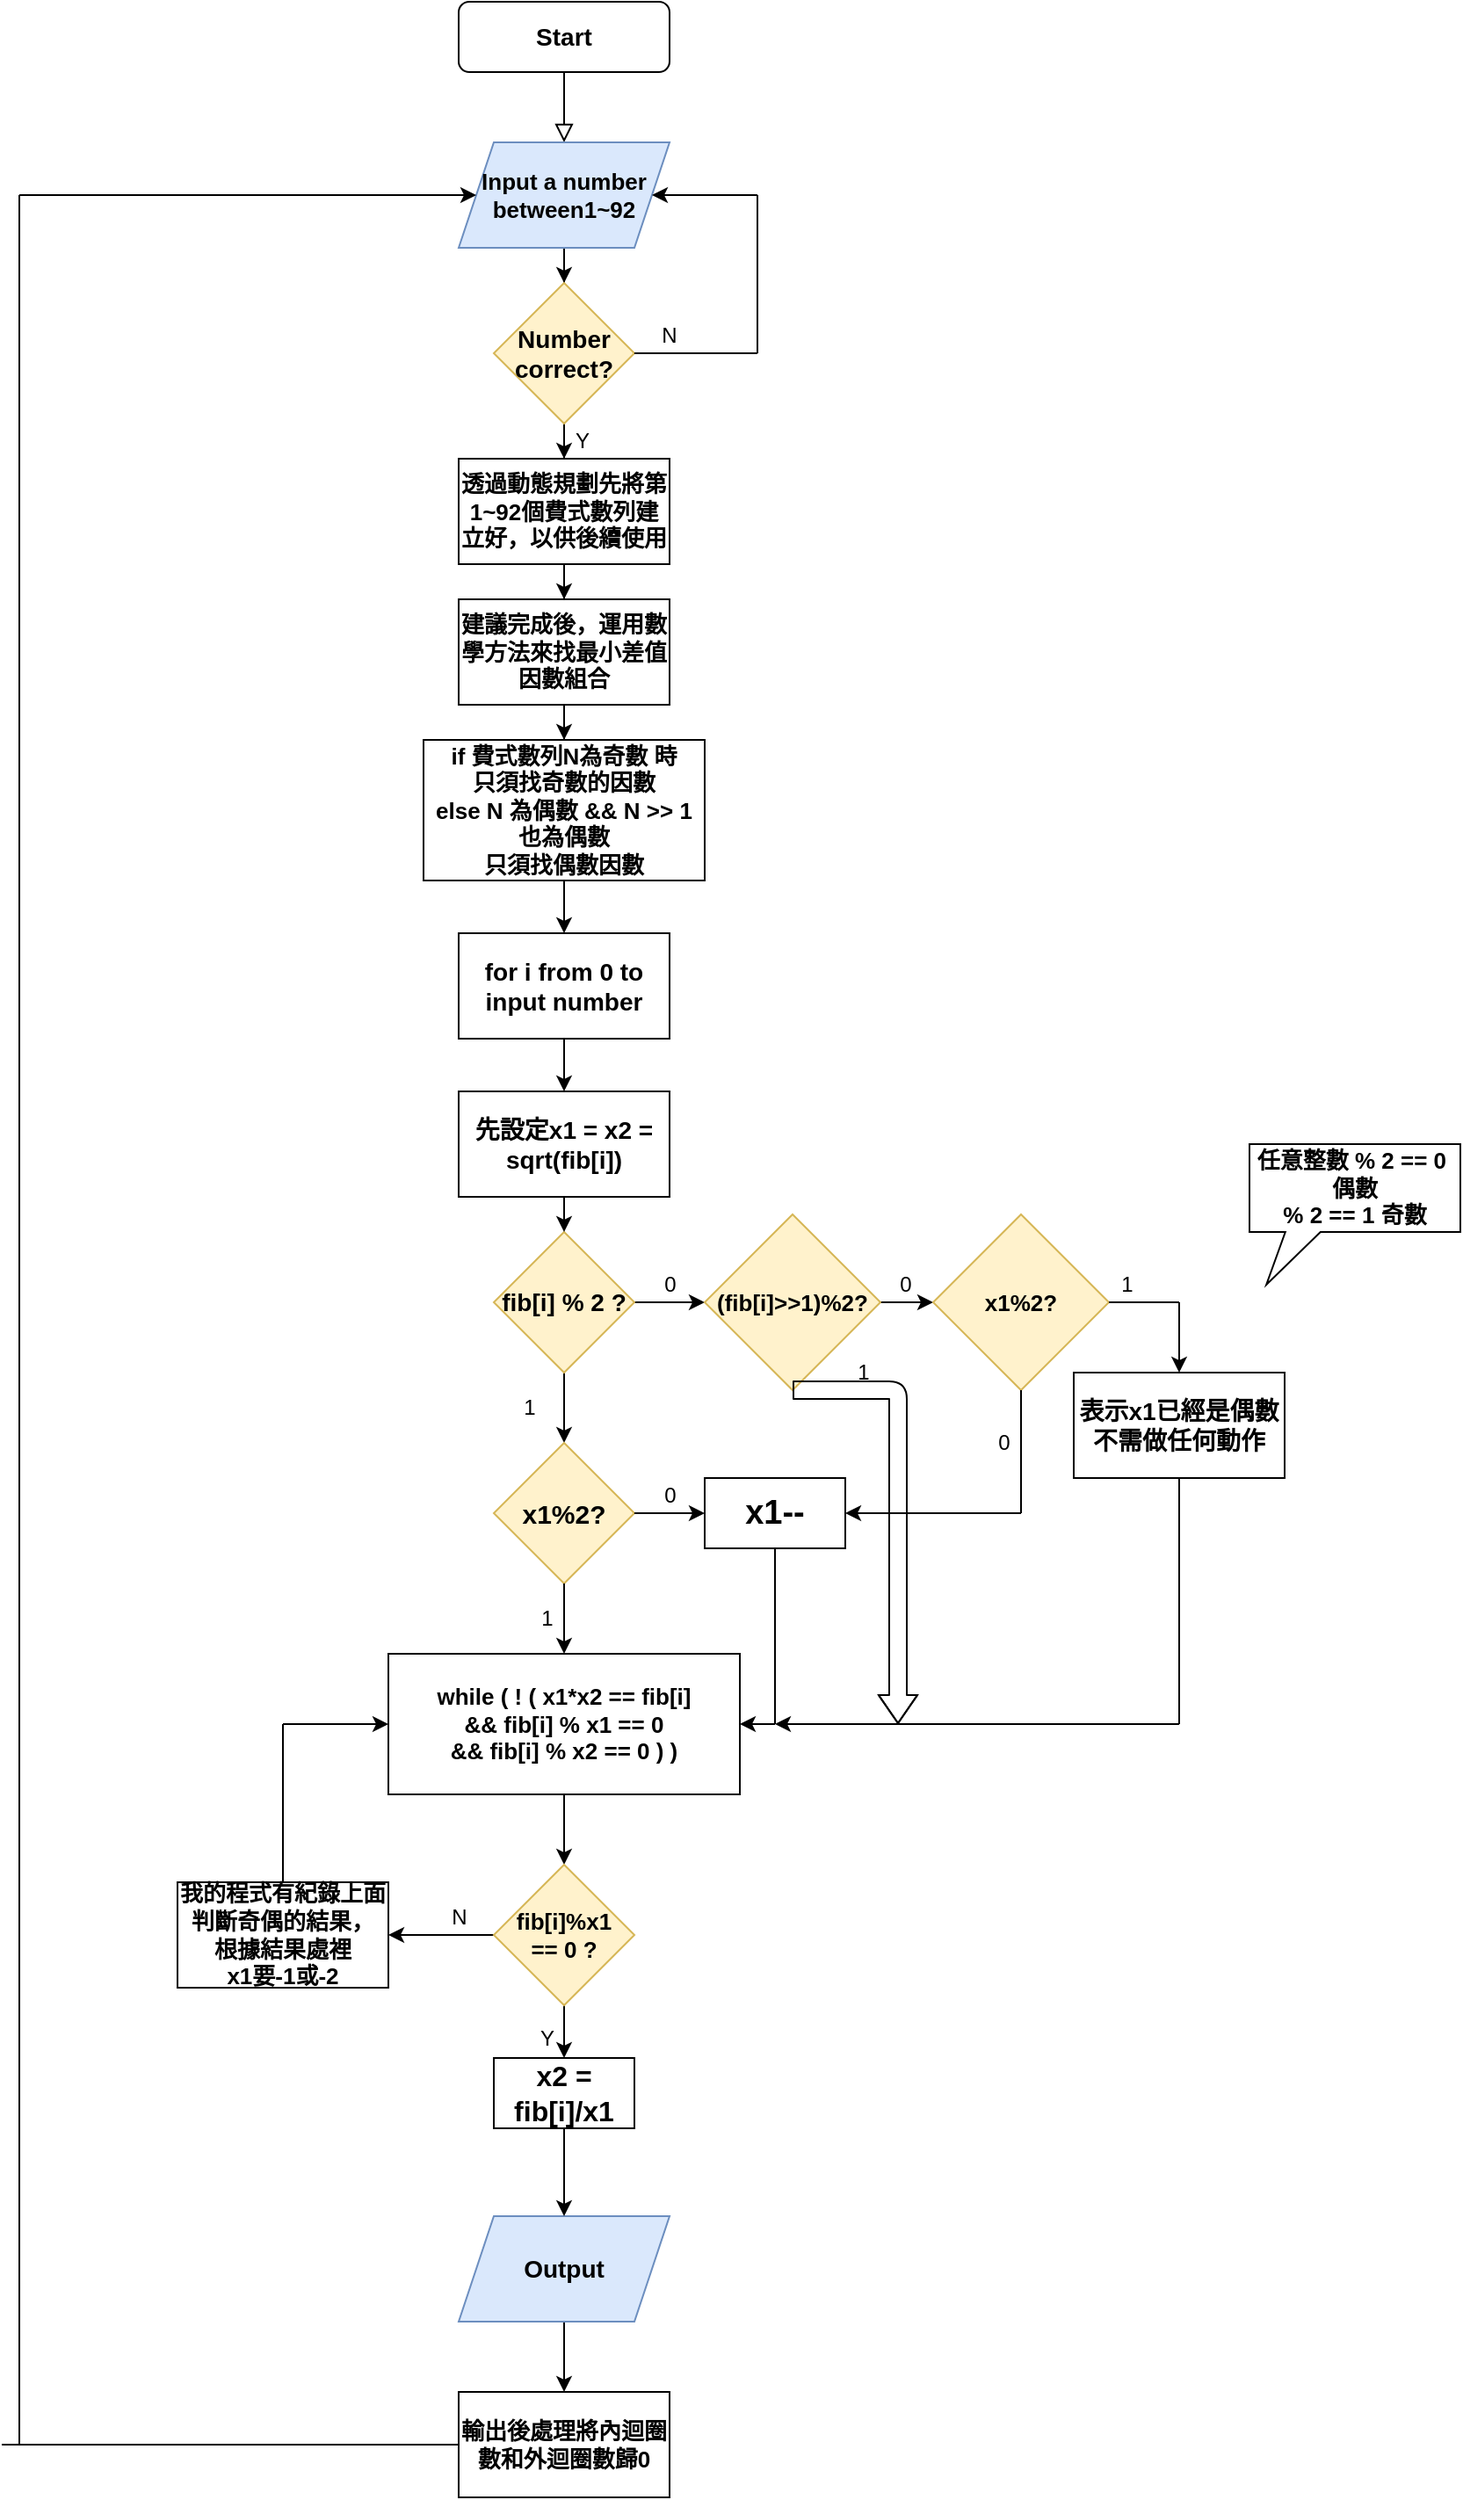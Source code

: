 <mxfile version="15.3.3" type="github">
  <diagram id="C5RBs43oDa-KdzZeNtuy" name="Page-1">
    <mxGraphModel dx="2377" dy="776" grid="1" gridSize="10" guides="1" tooltips="1" connect="1" arrows="1" fold="1" page="1" pageScale="1" pageWidth="827" pageHeight="1169" math="0" shadow="0">
      <root>
        <mxCell id="WIyWlLk6GJQsqaUBKTNV-0" />
        <mxCell id="WIyWlLk6GJQsqaUBKTNV-1" parent="WIyWlLk6GJQsqaUBKTNV-0" />
        <mxCell id="WIyWlLk6GJQsqaUBKTNV-2" value="" style="rounded=0;html=1;jettySize=auto;orthogonalLoop=1;fontSize=11;endArrow=block;endFill=0;endSize=8;strokeWidth=1;shadow=0;labelBackgroundColor=none;edgeStyle=orthogonalEdgeStyle;" parent="WIyWlLk6GJQsqaUBKTNV-1" source="WIyWlLk6GJQsqaUBKTNV-3" target="ObRIXg-D2kCXkb4xeqmy-2" edge="1">
          <mxGeometry relative="1" as="geometry">
            <mxPoint x="220" y="80" as="targetPoint" />
            <Array as="points">
              <mxPoint x="220" y="50" />
              <mxPoint x="220" y="50" />
            </Array>
          </mxGeometry>
        </mxCell>
        <mxCell id="WIyWlLk6GJQsqaUBKTNV-3" value="&lt;font style=&quot;font-size: 14px&quot;&gt;&lt;b&gt;Start&lt;/b&gt;&lt;/font&gt;" style="rounded=1;whiteSpace=wrap;html=1;fontSize=12;glass=0;strokeWidth=1;shadow=0;" parent="WIyWlLk6GJQsqaUBKTNV-1" vertex="1">
          <mxGeometry x="160" y="20" width="120" height="40" as="geometry" />
        </mxCell>
        <mxCell id="ObRIXg-D2kCXkb4xeqmy-4" value="" style="edgeStyle=orthogonalEdgeStyle;rounded=0;orthogonalLoop=1;jettySize=auto;html=1;" parent="WIyWlLk6GJQsqaUBKTNV-1" source="ObRIXg-D2kCXkb4xeqmy-2" target="ObRIXg-D2kCXkb4xeqmy-5" edge="1">
          <mxGeometry relative="1" as="geometry">
            <mxPoint x="210" y="190" as="targetPoint" />
          </mxGeometry>
        </mxCell>
        <mxCell id="ObRIXg-D2kCXkb4xeqmy-2" value="&lt;font size=&quot;1&quot;&gt;&lt;b style=&quot;font-size: 13px&quot;&gt;Input a number between1~92&lt;/b&gt;&lt;/font&gt;" style="shape=parallelogram;perimeter=parallelogramPerimeter;whiteSpace=wrap;html=1;fixedSize=1;fillColor=#dae8fc;strokeColor=#6c8ebf;" parent="WIyWlLk6GJQsqaUBKTNV-1" vertex="1">
          <mxGeometry x="160" y="100" width="120" height="60" as="geometry" />
        </mxCell>
        <mxCell id="ObRIXg-D2kCXkb4xeqmy-11" value="" style="edgeStyle=orthogonalEdgeStyle;rounded=0;orthogonalLoop=1;jettySize=auto;html=1;" parent="WIyWlLk6GJQsqaUBKTNV-1" source="ObRIXg-D2kCXkb4xeqmy-5" target="ObRIXg-D2kCXkb4xeqmy-10" edge="1">
          <mxGeometry relative="1" as="geometry" />
        </mxCell>
        <mxCell id="ObRIXg-D2kCXkb4xeqmy-5" value="&lt;span style=&quot;font-size: 14px&quot;&gt;&lt;b&gt;Number correct?&lt;/b&gt;&lt;/span&gt;" style="rhombus;whiteSpace=wrap;html=1;fillColor=#fff2cc;strokeColor=#d6b656;" parent="WIyWlLk6GJQsqaUBKTNV-1" vertex="1">
          <mxGeometry x="180" y="180" width="80" height="80" as="geometry" />
        </mxCell>
        <mxCell id="ObRIXg-D2kCXkb4xeqmy-6" value="" style="endArrow=classic;html=1;entryX=1;entryY=0.5;entryDx=0;entryDy=0;" parent="WIyWlLk6GJQsqaUBKTNV-1" target="ObRIXg-D2kCXkb4xeqmy-2" edge="1">
          <mxGeometry width="50" height="50" relative="1" as="geometry">
            <mxPoint x="330" y="130" as="sourcePoint" />
            <mxPoint x="140" y="190" as="targetPoint" />
          </mxGeometry>
        </mxCell>
        <mxCell id="ObRIXg-D2kCXkb4xeqmy-7" value="" style="endArrow=none;html=1;" parent="WIyWlLk6GJQsqaUBKTNV-1" edge="1">
          <mxGeometry width="50" height="50" relative="1" as="geometry">
            <mxPoint x="330" y="220" as="sourcePoint" />
            <mxPoint x="330" y="130" as="targetPoint" />
          </mxGeometry>
        </mxCell>
        <mxCell id="ObRIXg-D2kCXkb4xeqmy-8" value="" style="endArrow=none;html=1;exitX=1;exitY=0.5;exitDx=0;exitDy=0;" parent="WIyWlLk6GJQsqaUBKTNV-1" source="ObRIXg-D2kCXkb4xeqmy-5" edge="1">
          <mxGeometry width="50" height="50" relative="1" as="geometry">
            <mxPoint x="90" y="220" as="sourcePoint" />
            <mxPoint x="330" y="220" as="targetPoint" />
          </mxGeometry>
        </mxCell>
        <mxCell id="ObRIXg-D2kCXkb4xeqmy-9" value="N" style="text;html=1;strokeColor=none;fillColor=none;align=center;verticalAlign=middle;whiteSpace=wrap;rounded=0;" parent="WIyWlLk6GJQsqaUBKTNV-1" vertex="1">
          <mxGeometry x="260" y="200" width="40" height="20" as="geometry" />
        </mxCell>
        <mxCell id="ObRIXg-D2kCXkb4xeqmy-13" value="" style="edgeStyle=orthogonalEdgeStyle;rounded=0;orthogonalLoop=1;jettySize=auto;html=1;" parent="WIyWlLk6GJQsqaUBKTNV-1" source="ObRIXg-D2kCXkb4xeqmy-10" target="ObRIXg-D2kCXkb4xeqmy-12" edge="1">
          <mxGeometry relative="1" as="geometry" />
        </mxCell>
        <mxCell id="ObRIXg-D2kCXkb4xeqmy-10" value="&lt;font size=&quot;1&quot;&gt;&lt;b style=&quot;font-size: 13px&quot;&gt;透過動態規劃先將第1~92個費式數列建立好，以供後續使用&lt;/b&gt;&lt;/font&gt;" style="whiteSpace=wrap;html=1;" parent="WIyWlLk6GJQsqaUBKTNV-1" vertex="1">
          <mxGeometry x="160" y="280" width="120" height="60" as="geometry" />
        </mxCell>
        <mxCell id="ObRIXg-D2kCXkb4xeqmy-15" value="" style="edgeStyle=orthogonalEdgeStyle;rounded=0;orthogonalLoop=1;jettySize=auto;html=1;" parent="WIyWlLk6GJQsqaUBKTNV-1" source="ObRIXg-D2kCXkb4xeqmy-12" target="ObRIXg-D2kCXkb4xeqmy-14" edge="1">
          <mxGeometry relative="1" as="geometry" />
        </mxCell>
        <mxCell id="ObRIXg-D2kCXkb4xeqmy-12" value="&lt;b&gt;&lt;font style=&quot;font-size: 13px&quot;&gt;建議完成後，運用數學方法來找最小差值因數組合&lt;/font&gt;&lt;/b&gt;" style="whiteSpace=wrap;html=1;" parent="WIyWlLk6GJQsqaUBKTNV-1" vertex="1">
          <mxGeometry x="160" y="360" width="120" height="60" as="geometry" />
        </mxCell>
        <mxCell id="ObRIXg-D2kCXkb4xeqmy-17" value="" style="edgeStyle=orthogonalEdgeStyle;rounded=0;orthogonalLoop=1;jettySize=auto;html=1;" parent="WIyWlLk6GJQsqaUBKTNV-1" source="ObRIXg-D2kCXkb4xeqmy-14" target="ObRIXg-D2kCXkb4xeqmy-18" edge="1">
          <mxGeometry relative="1" as="geometry">
            <mxPoint x="220" y="545" as="targetPoint" />
          </mxGeometry>
        </mxCell>
        <mxCell id="ObRIXg-D2kCXkb4xeqmy-14" value="&lt;b style=&quot;font-size: 13px&quot;&gt;if 費式數列N為奇數 時&lt;br&gt;只須找奇數的因數&lt;br&gt;else N 為偶數 &amp;amp;&amp;amp; N &amp;gt;&amp;gt; 1 也為偶數&lt;br&gt;只須找偶數因數&lt;/b&gt;" style="whiteSpace=wrap;html=1;" parent="WIyWlLk6GJQsqaUBKTNV-1" vertex="1">
          <mxGeometry x="140" y="440" width="160" height="80" as="geometry" />
        </mxCell>
        <mxCell id="ObRIXg-D2kCXkb4xeqmy-18" value="&lt;b&gt;&lt;font style=&quot;font-size: 14px&quot;&gt;for i from 0 to input number&lt;/font&gt;&lt;/b&gt;" style="rounded=0;whiteSpace=wrap;html=1;" parent="WIyWlLk6GJQsqaUBKTNV-1" vertex="1">
          <mxGeometry x="160" y="550" width="120" height="60" as="geometry" />
        </mxCell>
        <mxCell id="ObRIXg-D2kCXkb4xeqmy-27" value="" style="edgeStyle=orthogonalEdgeStyle;rounded=0;orthogonalLoop=1;jettySize=auto;html=1;" parent="WIyWlLk6GJQsqaUBKTNV-1" source="ObRIXg-D2kCXkb4xeqmy-19" target="ObRIXg-D2kCXkb4xeqmy-26" edge="1">
          <mxGeometry relative="1" as="geometry" />
        </mxCell>
        <mxCell id="ObRIXg-D2kCXkb4xeqmy-35" value="" style="edgeStyle=orthogonalEdgeStyle;rounded=0;orthogonalLoop=1;jettySize=auto;html=1;" parent="WIyWlLk6GJQsqaUBKTNV-1" source="ObRIXg-D2kCXkb4xeqmy-19" target="ObRIXg-D2kCXkb4xeqmy-34" edge="1">
          <mxGeometry relative="1" as="geometry" />
        </mxCell>
        <mxCell id="ObRIXg-D2kCXkb4xeqmy-19" value="&lt;b&gt;&lt;font style=&quot;font-size: 14px&quot;&gt;fib[i] % 2 ?&lt;/font&gt;&lt;/b&gt;" style="rhombus;whiteSpace=wrap;html=1;rounded=0;fillColor=#fff2cc;strokeColor=#d6b656;" parent="WIyWlLk6GJQsqaUBKTNV-1" vertex="1">
          <mxGeometry x="180" y="720" width="80" height="80" as="geometry" />
        </mxCell>
        <mxCell id="ObRIXg-D2kCXkb4xeqmy-23" value="&lt;b&gt;&lt;font style=&quot;font-size: 14px&quot;&gt;先設定x1 = x2 = sqrt(fib[i])&lt;/font&gt;&lt;/b&gt;" style="rounded=0;whiteSpace=wrap;html=1;" parent="WIyWlLk6GJQsqaUBKTNV-1" vertex="1">
          <mxGeometry x="160" y="640" width="120" height="60" as="geometry" />
        </mxCell>
        <mxCell id="ObRIXg-D2kCXkb4xeqmy-24" value="" style="endArrow=classic;html=1;entryX=0.5;entryY=0;entryDx=0;entryDy=0;exitX=0.5;exitY=1;exitDx=0;exitDy=0;" parent="WIyWlLk6GJQsqaUBKTNV-1" source="ObRIXg-D2kCXkb4xeqmy-18" target="ObRIXg-D2kCXkb4xeqmy-23" edge="1">
          <mxGeometry width="50" height="50" relative="1" as="geometry">
            <mxPoint x="120" y="840" as="sourcePoint" />
            <mxPoint x="170" y="790" as="targetPoint" />
          </mxGeometry>
        </mxCell>
        <mxCell id="ObRIXg-D2kCXkb4xeqmy-25" value="" style="endArrow=classic;html=1;exitX=0.5;exitY=1;exitDx=0;exitDy=0;entryX=0.5;entryY=0;entryDx=0;entryDy=0;" parent="WIyWlLk6GJQsqaUBKTNV-1" source="ObRIXg-D2kCXkb4xeqmy-23" target="ObRIXg-D2kCXkb4xeqmy-19" edge="1">
          <mxGeometry width="50" height="50" relative="1" as="geometry">
            <mxPoint x="120" y="840" as="sourcePoint" />
            <mxPoint x="170" y="790" as="targetPoint" />
          </mxGeometry>
        </mxCell>
        <mxCell id="ObRIXg-D2kCXkb4xeqmy-26" value="&lt;b&gt;&lt;font style=&quot;font-size: 15px&quot;&gt;x1%2?&lt;/font&gt;&lt;/b&gt;" style="rhombus;whiteSpace=wrap;html=1;rounded=0;fillColor=#fff2cc;strokeColor=#d6b656;" parent="WIyWlLk6GJQsqaUBKTNV-1" vertex="1">
          <mxGeometry x="180" y="840" width="80" height="80" as="geometry" />
        </mxCell>
        <mxCell id="ObRIXg-D2kCXkb4xeqmy-28" value="1" style="text;html=1;align=center;verticalAlign=middle;resizable=0;points=[];autosize=1;strokeColor=none;fillColor=none;" parent="WIyWlLk6GJQsqaUBKTNV-1" vertex="1">
          <mxGeometry x="190" y="810" width="20" height="20" as="geometry" />
        </mxCell>
        <mxCell id="ObRIXg-D2kCXkb4xeqmy-29" value="" style="endArrow=classic;html=1;exitX=0.5;exitY=1;exitDx=0;exitDy=0;" parent="WIyWlLk6GJQsqaUBKTNV-1" source="ObRIXg-D2kCXkb4xeqmy-26" target="ObRIXg-D2kCXkb4xeqmy-37" edge="1">
          <mxGeometry width="50" height="50" relative="1" as="geometry">
            <mxPoint x="210" y="1000" as="sourcePoint" />
            <mxPoint x="220" y="970" as="targetPoint" />
          </mxGeometry>
        </mxCell>
        <mxCell id="ObRIXg-D2kCXkb4xeqmy-30" value="" style="endArrow=classic;html=1;exitX=1;exitY=0.5;exitDx=0;exitDy=0;" parent="WIyWlLk6GJQsqaUBKTNV-1" source="ObRIXg-D2kCXkb4xeqmy-26" target="ObRIXg-D2kCXkb4xeqmy-31" edge="1">
          <mxGeometry width="50" height="50" relative="1" as="geometry">
            <mxPoint x="290" y="910" as="sourcePoint" />
            <mxPoint x="310" y="880" as="targetPoint" />
          </mxGeometry>
        </mxCell>
        <mxCell id="ObRIXg-D2kCXkb4xeqmy-31" value="&lt;b&gt;&lt;font style=&quot;font-size: 19px&quot;&gt;x1--&lt;/font&gt;&lt;/b&gt;" style="rounded=0;whiteSpace=wrap;html=1;" parent="WIyWlLk6GJQsqaUBKTNV-1" vertex="1">
          <mxGeometry x="300" y="860" width="80" height="40" as="geometry" />
        </mxCell>
        <mxCell id="ObRIXg-D2kCXkb4xeqmy-32" value="0" style="text;html=1;align=center;verticalAlign=middle;resizable=0;points=[];autosize=1;strokeColor=none;fillColor=none;" parent="WIyWlLk6GJQsqaUBKTNV-1" vertex="1">
          <mxGeometry x="270" y="860" width="20" height="20" as="geometry" />
        </mxCell>
        <mxCell id="ObRIXg-D2kCXkb4xeqmy-33" value="1" style="text;html=1;align=center;verticalAlign=middle;resizable=0;points=[];autosize=1;strokeColor=none;fillColor=none;" parent="WIyWlLk6GJQsqaUBKTNV-1" vertex="1">
          <mxGeometry x="200" y="930" width="20" height="20" as="geometry" />
        </mxCell>
        <mxCell id="ObRIXg-D2kCXkb4xeqmy-42" value="" style="edgeStyle=orthogonalEdgeStyle;rounded=0;orthogonalLoop=1;jettySize=auto;html=1;" parent="WIyWlLk6GJQsqaUBKTNV-1" source="ObRIXg-D2kCXkb4xeqmy-34" target="ObRIXg-D2kCXkb4xeqmy-41" edge="1">
          <mxGeometry relative="1" as="geometry" />
        </mxCell>
        <mxCell id="ObRIXg-D2kCXkb4xeqmy-34" value="&lt;b&gt;&lt;font style=&quot;font-size: 13px&quot;&gt;(fib[i]&amp;gt;&amp;gt;1)%2?&lt;/font&gt;&lt;/b&gt;" style="rhombus;whiteSpace=wrap;html=1;rounded=0;fillColor=#fff2cc;strokeColor=#d6b656;" parent="WIyWlLk6GJQsqaUBKTNV-1" vertex="1">
          <mxGeometry x="300" y="710" width="100" height="100" as="geometry" />
        </mxCell>
        <mxCell id="ObRIXg-D2kCXkb4xeqmy-36" value="0" style="text;html=1;align=center;verticalAlign=middle;resizable=0;points=[];autosize=1;strokeColor=none;fillColor=none;" parent="WIyWlLk6GJQsqaUBKTNV-1" vertex="1">
          <mxGeometry x="270" y="740" width="20" height="20" as="geometry" />
        </mxCell>
        <mxCell id="ObRIXg-D2kCXkb4xeqmy-58" value="" style="edgeStyle=orthogonalEdgeStyle;rounded=0;orthogonalLoop=1;jettySize=auto;html=1;" parent="WIyWlLk6GJQsqaUBKTNV-1" source="ObRIXg-D2kCXkb4xeqmy-37" target="ObRIXg-D2kCXkb4xeqmy-57" edge="1">
          <mxGeometry relative="1" as="geometry" />
        </mxCell>
        <mxCell id="ObRIXg-D2kCXkb4xeqmy-37" value="&lt;b&gt;&lt;font style=&quot;font-size: 13px&quot;&gt;while ( ! ( x1*x2 == fib[i] &lt;br&gt;&amp;amp;&amp;amp; fib[i] % x1 == 0 &lt;br&gt;&amp;amp;&amp;amp; fib[i] % x2 == 0 ) )&lt;/font&gt;&lt;/b&gt;" style="rounded=0;whiteSpace=wrap;html=1;" parent="WIyWlLk6GJQsqaUBKTNV-1" vertex="1">
          <mxGeometry x="120" y="960" width="200" height="80" as="geometry" />
        </mxCell>
        <mxCell id="ObRIXg-D2kCXkb4xeqmy-38" value="" style="endArrow=classic;html=1;entryX=1;entryY=0.5;entryDx=0;entryDy=0;" parent="WIyWlLk6GJQsqaUBKTNV-1" target="ObRIXg-D2kCXkb4xeqmy-37" edge="1">
          <mxGeometry width="50" height="50" relative="1" as="geometry">
            <mxPoint x="340" y="1000" as="sourcePoint" />
            <mxPoint x="300" y="1000" as="targetPoint" />
          </mxGeometry>
        </mxCell>
        <mxCell id="ObRIXg-D2kCXkb4xeqmy-39" value="" style="endArrow=none;html=1;entryX=0.5;entryY=1;entryDx=0;entryDy=0;" parent="WIyWlLk6GJQsqaUBKTNV-1" target="ObRIXg-D2kCXkb4xeqmy-31" edge="1">
          <mxGeometry width="50" height="50" relative="1" as="geometry">
            <mxPoint x="340" y="1000" as="sourcePoint" />
            <mxPoint x="400" y="920" as="targetPoint" />
          </mxGeometry>
        </mxCell>
        <mxCell id="ObRIXg-D2kCXkb4xeqmy-41" value="&lt;b&gt;&lt;font style=&quot;font-size: 13px&quot;&gt;x1%2?&lt;/font&gt;&lt;/b&gt;" style="rhombus;whiteSpace=wrap;html=1;rounded=0;fillColor=#fff2cc;strokeColor=#d6b656;" parent="WIyWlLk6GJQsqaUBKTNV-1" vertex="1">
          <mxGeometry x="430" y="710" width="100" height="100" as="geometry" />
        </mxCell>
        <mxCell id="ObRIXg-D2kCXkb4xeqmy-43" value="0" style="text;html=1;align=center;verticalAlign=middle;resizable=0;points=[];autosize=1;strokeColor=none;fillColor=none;" parent="WIyWlLk6GJQsqaUBKTNV-1" vertex="1">
          <mxGeometry x="404" y="740" width="20" height="20" as="geometry" />
        </mxCell>
        <mxCell id="ObRIXg-D2kCXkb4xeqmy-45" value="&lt;b style=&quot;font-size: 13px&quot;&gt;任意整數 % 2 == 0&amp;nbsp; 偶數&lt;br&gt;% 2 == 1 奇數&lt;/b&gt;" style="shape=callout;whiteSpace=wrap;html=1;perimeter=calloutPerimeter;position2=0.08;size=30;position=0.17;" parent="WIyWlLk6GJQsqaUBKTNV-1" vertex="1">
          <mxGeometry x="610" y="670" width="120" height="80" as="geometry" />
        </mxCell>
        <mxCell id="ObRIXg-D2kCXkb4xeqmy-49" value="" style="endArrow=classic;html=1;entryX=1;entryY=0.5;entryDx=0;entryDy=0;" parent="WIyWlLk6GJQsqaUBKTNV-1" target="ObRIXg-D2kCXkb4xeqmy-31" edge="1">
          <mxGeometry width="50" height="50" relative="1" as="geometry">
            <mxPoint x="480" y="880" as="sourcePoint" />
            <mxPoint x="505" y="845" as="targetPoint" />
          </mxGeometry>
        </mxCell>
        <mxCell id="ObRIXg-D2kCXkb4xeqmy-50" value="" style="endArrow=none;html=1;entryX=0.5;entryY=1;entryDx=0;entryDy=0;" parent="WIyWlLk6GJQsqaUBKTNV-1" target="ObRIXg-D2kCXkb4xeqmy-41" edge="1">
          <mxGeometry width="50" height="50" relative="1" as="geometry">
            <mxPoint x="480" y="880" as="sourcePoint" />
            <mxPoint x="530" y="810" as="targetPoint" />
          </mxGeometry>
        </mxCell>
        <mxCell id="ObRIXg-D2kCXkb4xeqmy-51" value="0" style="text;html=1;align=center;verticalAlign=middle;resizable=0;points=[];autosize=1;strokeColor=none;fillColor=none;" parent="WIyWlLk6GJQsqaUBKTNV-1" vertex="1">
          <mxGeometry x="460" y="830" width="20" height="20" as="geometry" />
        </mxCell>
        <mxCell id="ObRIXg-D2kCXkb4xeqmy-53" value="" style="endArrow=none;html=1;exitX=1;exitY=0.5;exitDx=0;exitDy=0;" parent="WIyWlLk6GJQsqaUBKTNV-1" source="ObRIXg-D2kCXkb4xeqmy-41" edge="1">
          <mxGeometry width="50" height="50" relative="1" as="geometry">
            <mxPoint x="540" y="865" as="sourcePoint" />
            <mxPoint x="570" y="760" as="targetPoint" />
          </mxGeometry>
        </mxCell>
        <mxCell id="ObRIXg-D2kCXkb4xeqmy-55" value="" style="endArrow=none;html=1;entryX=0.5;entryY=1;entryDx=0;entryDy=0;" parent="WIyWlLk6GJQsqaUBKTNV-1" target="ObRIXg-D2kCXkb4xeqmy-62" edge="1">
          <mxGeometry width="50" height="50" relative="1" as="geometry">
            <mxPoint x="570" y="1000" as="sourcePoint" />
            <mxPoint x="570" y="880" as="targetPoint" />
          </mxGeometry>
        </mxCell>
        <mxCell id="ObRIXg-D2kCXkb4xeqmy-56" value="" style="endArrow=classic;html=1;" parent="WIyWlLk6GJQsqaUBKTNV-1" edge="1">
          <mxGeometry width="50" height="50" relative="1" as="geometry">
            <mxPoint x="570" y="1000" as="sourcePoint" />
            <mxPoint x="340" y="1000" as="targetPoint" />
          </mxGeometry>
        </mxCell>
        <mxCell id="ObRIXg-D2kCXkb4xeqmy-60" value="" style="edgeStyle=orthogonalEdgeStyle;rounded=0;orthogonalLoop=1;jettySize=auto;html=1;entryX=0.5;entryY=0;entryDx=0;entryDy=0;" parent="WIyWlLk6GJQsqaUBKTNV-1" source="ObRIXg-D2kCXkb4xeqmy-57" target="ObRIXg-D2kCXkb4xeqmy-61" edge="1">
          <mxGeometry relative="1" as="geometry">
            <mxPoint x="220" y="1190" as="targetPoint" />
          </mxGeometry>
        </mxCell>
        <mxCell id="ObRIXg-D2kCXkb4xeqmy-65" value="" style="edgeStyle=orthogonalEdgeStyle;rounded=0;orthogonalLoop=1;jettySize=auto;html=1;" parent="WIyWlLk6GJQsqaUBKTNV-1" source="ObRIXg-D2kCXkb4xeqmy-57" target="ObRIXg-D2kCXkb4xeqmy-64" edge="1">
          <mxGeometry relative="1" as="geometry" />
        </mxCell>
        <mxCell id="ObRIXg-D2kCXkb4xeqmy-57" value="&lt;b style=&quot;font-size: 13px&quot;&gt;fib[i]%x1 &lt;br&gt;== 0 ?&lt;/b&gt;" style="rhombus;whiteSpace=wrap;html=1;rounded=0;fillColor=#fff2cc;strokeColor=#d6b656;" parent="WIyWlLk6GJQsqaUBKTNV-1" vertex="1">
          <mxGeometry x="180" y="1080" width="80" height="80" as="geometry" />
        </mxCell>
        <mxCell id="ObRIXg-D2kCXkb4xeqmy-61" value="&lt;b&gt;&lt;font style=&quot;font-size: 16px&quot;&gt;x2 = fib[i]/x1&lt;/font&gt;&lt;/b&gt;" style="rounded=0;whiteSpace=wrap;html=1;" parent="WIyWlLk6GJQsqaUBKTNV-1" vertex="1">
          <mxGeometry x="180" y="1190" width="80" height="40" as="geometry" />
        </mxCell>
        <mxCell id="ObRIXg-D2kCXkb4xeqmy-62" value="&lt;b style=&quot;font-size: 14px&quot;&gt;表示x1已經是偶數&lt;br&gt;不需做任何動作&lt;/b&gt;" style="rounded=0;whiteSpace=wrap;html=1;" parent="WIyWlLk6GJQsqaUBKTNV-1" vertex="1">
          <mxGeometry x="510" y="800" width="120" height="60" as="geometry" />
        </mxCell>
        <mxCell id="ObRIXg-D2kCXkb4xeqmy-63" value="" style="endArrow=classic;html=1;entryX=0.5;entryY=0;entryDx=0;entryDy=0;" parent="WIyWlLk6GJQsqaUBKTNV-1" target="ObRIXg-D2kCXkb4xeqmy-62" edge="1">
          <mxGeometry width="50" height="50" relative="1" as="geometry">
            <mxPoint x="570" y="760" as="sourcePoint" />
            <mxPoint x="640" y="735" as="targetPoint" />
          </mxGeometry>
        </mxCell>
        <mxCell id="ObRIXg-D2kCXkb4xeqmy-64" value="&lt;b&gt;&lt;font style=&quot;font-size: 13px&quot;&gt;我的程式有紀錄上面判斷奇偶的結果，&lt;br&gt;根據結果處裡&lt;br&gt;x1要-1或-2&lt;/font&gt;&lt;br&gt;&lt;/b&gt;" style="whiteSpace=wrap;html=1;rounded=0;" parent="WIyWlLk6GJQsqaUBKTNV-1" vertex="1">
          <mxGeometry y="1090" width="120" height="60" as="geometry" />
        </mxCell>
        <mxCell id="ObRIXg-D2kCXkb4xeqmy-66" value="Y" style="text;html=1;align=center;verticalAlign=middle;resizable=0;points=[];autosize=1;strokeColor=none;fillColor=none;" parent="WIyWlLk6GJQsqaUBKTNV-1" vertex="1">
          <mxGeometry x="200" y="1169" width="20" height="20" as="geometry" />
        </mxCell>
        <mxCell id="ObRIXg-D2kCXkb4xeqmy-67" value="N" style="text;html=1;align=center;verticalAlign=middle;resizable=0;points=[];autosize=1;strokeColor=none;fillColor=none;" parent="WIyWlLk6GJQsqaUBKTNV-1" vertex="1">
          <mxGeometry x="150" y="1100" width="20" height="20" as="geometry" />
        </mxCell>
        <mxCell id="ObRIXg-D2kCXkb4xeqmy-68" value="" style="endArrow=classic;html=1;entryX=0;entryY=0.5;entryDx=0;entryDy=0;" parent="WIyWlLk6GJQsqaUBKTNV-1" target="ObRIXg-D2kCXkb4xeqmy-37" edge="1">
          <mxGeometry width="50" height="50" relative="1" as="geometry">
            <mxPoint x="60" y="1000" as="sourcePoint" />
            <mxPoint x="80" y="990" as="targetPoint" />
          </mxGeometry>
        </mxCell>
        <mxCell id="ObRIXg-D2kCXkb4xeqmy-69" value="" style="endArrow=none;html=1;exitX=0.5;exitY=0;exitDx=0;exitDy=0;" parent="WIyWlLk6GJQsqaUBKTNV-1" source="ObRIXg-D2kCXkb4xeqmy-64" edge="1">
          <mxGeometry width="50" height="50" relative="1" as="geometry">
            <mxPoint x="20" y="1240" as="sourcePoint" />
            <mxPoint x="60" y="1000" as="targetPoint" />
          </mxGeometry>
        </mxCell>
        <mxCell id="ObRIXg-D2kCXkb4xeqmy-72" value="" style="edgeStyle=orthogonalEdgeStyle;rounded=0;orthogonalLoop=1;jettySize=auto;html=1;" parent="WIyWlLk6GJQsqaUBKTNV-1" source="ObRIXg-D2kCXkb4xeqmy-70" target="ObRIXg-D2kCXkb4xeqmy-71" edge="1">
          <mxGeometry relative="1" as="geometry" />
        </mxCell>
        <mxCell id="ObRIXg-D2kCXkb4xeqmy-70" value="&lt;b&gt;&lt;font style=&quot;font-size: 14px&quot;&gt;Output&lt;/font&gt;&lt;/b&gt;" style="shape=parallelogram;perimeter=parallelogramPerimeter;whiteSpace=wrap;html=1;fixedSize=1;fillColor=#dae8fc;strokeColor=#6c8ebf;" parent="WIyWlLk6GJQsqaUBKTNV-1" vertex="1">
          <mxGeometry x="160" y="1280" width="120" height="60" as="geometry" />
        </mxCell>
        <mxCell id="ObRIXg-D2kCXkb4xeqmy-71" value="&lt;b&gt;&lt;font style=&quot;font-size: 13px&quot;&gt;輸出後處理將內迴圈數和外迴圈數歸0&lt;/font&gt;&lt;/b&gt;" style="whiteSpace=wrap;html=1;" parent="WIyWlLk6GJQsqaUBKTNV-1" vertex="1">
          <mxGeometry x="160" y="1380" width="120" height="60" as="geometry" />
        </mxCell>
        <mxCell id="ObRIXg-D2kCXkb4xeqmy-73" value="" style="endArrow=classic;html=1;entryX=0.5;entryY=0;entryDx=0;entryDy=0;exitX=0.5;exitY=1;exitDx=0;exitDy=0;" parent="WIyWlLk6GJQsqaUBKTNV-1" source="ObRIXg-D2kCXkb4xeqmy-61" target="ObRIXg-D2kCXkb4xeqmy-70" edge="1">
          <mxGeometry width="50" height="50" relative="1" as="geometry">
            <mxPoint x="190" y="1340" as="sourcePoint" />
            <mxPoint x="240" y="1290" as="targetPoint" />
          </mxGeometry>
        </mxCell>
        <mxCell id="ObRIXg-D2kCXkb4xeqmy-74" value="" style="endArrow=none;html=1;entryX=0;entryY=0.5;entryDx=0;entryDy=0;" parent="WIyWlLk6GJQsqaUBKTNV-1" target="ObRIXg-D2kCXkb4xeqmy-71" edge="1">
          <mxGeometry width="50" height="50" relative="1" as="geometry">
            <mxPoint x="-100" y="1410" as="sourcePoint" />
            <mxPoint x="110" y="1410" as="targetPoint" />
          </mxGeometry>
        </mxCell>
        <mxCell id="ObRIXg-D2kCXkb4xeqmy-75" value="" style="endArrow=none;html=1;" parent="WIyWlLk6GJQsqaUBKTNV-1" edge="1">
          <mxGeometry width="50" height="50" relative="1" as="geometry">
            <mxPoint x="-90" y="1410" as="sourcePoint" />
            <mxPoint x="-90" y="130" as="targetPoint" />
          </mxGeometry>
        </mxCell>
        <mxCell id="ObRIXg-D2kCXkb4xeqmy-76" value="" style="endArrow=classic;html=1;entryX=0;entryY=0.5;entryDx=0;entryDy=0;" parent="WIyWlLk6GJQsqaUBKTNV-1" target="ObRIXg-D2kCXkb4xeqmy-2" edge="1">
          <mxGeometry width="50" height="50" relative="1" as="geometry">
            <mxPoint x="-90" y="130" as="sourcePoint" />
            <mxPoint x="90" y="130" as="targetPoint" />
          </mxGeometry>
        </mxCell>
        <mxCell id="ObRIXg-D2kCXkb4xeqmy-77" value="Y" style="text;html=1;align=center;verticalAlign=middle;resizable=0;points=[];autosize=1;strokeColor=none;fillColor=none;" parent="WIyWlLk6GJQsqaUBKTNV-1" vertex="1">
          <mxGeometry x="220" y="260" width="20" height="20" as="geometry" />
        </mxCell>
        <mxCell id="JnV4Y3HkU0LDg_bl3v_d-0" value="1" style="text;html=1;align=center;verticalAlign=middle;resizable=0;points=[];autosize=1;strokeColor=none;fillColor=none;" vertex="1" parent="WIyWlLk6GJQsqaUBKTNV-1">
          <mxGeometry x="530" y="740" width="20" height="20" as="geometry" />
        </mxCell>
        <mxCell id="JnV4Y3HkU0LDg_bl3v_d-2" value="" style="shape=flexArrow;endArrow=classic;html=1;startSize=14;endSize=4.99;sourcePerimeterSpacing=8;targetPerimeterSpacing=8;endWidth=11;exitX=0.5;exitY=1;exitDx=0;exitDy=0;" edge="1" parent="WIyWlLk6GJQsqaUBKTNV-1" source="ObRIXg-D2kCXkb4xeqmy-34">
          <mxGeometry width="50" height="50" relative="1" as="geometry">
            <mxPoint x="550" y="920" as="sourcePoint" />
            <mxPoint x="410" y="1000" as="targetPoint" />
            <Array as="points">
              <mxPoint x="410" y="810" />
            </Array>
          </mxGeometry>
        </mxCell>
        <mxCell id="JnV4Y3HkU0LDg_bl3v_d-3" value="1" style="text;html=1;align=center;verticalAlign=middle;resizable=0;points=[];autosize=1;strokeColor=none;fillColor=none;" vertex="1" parent="WIyWlLk6GJQsqaUBKTNV-1">
          <mxGeometry x="380" y="790" width="20" height="20" as="geometry" />
        </mxCell>
      </root>
    </mxGraphModel>
  </diagram>
</mxfile>
